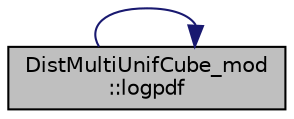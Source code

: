 digraph "DistMultiUnifCube_mod::logpdf"
{
 // LATEX_PDF_SIZE
  edge [fontname="Helvetica",fontsize="10",labelfontname="Helvetica",labelfontsize="10"];
  node [fontname="Helvetica",fontsize="10",shape=record];
  rankdir="LR";
  Node1 [label="DistMultiUnifCube_mod\l::logpdf",height=0.2,width=0.4,color="black", fillcolor="grey75", style="filled", fontcolor="black",tooltip="Return the log-value of the probability density function (PDF). Note that a PDF is,..."];
  Node1 -> Node1 [color="midnightblue",fontsize="10",style="solid",fontname="Helvetica"];
}
